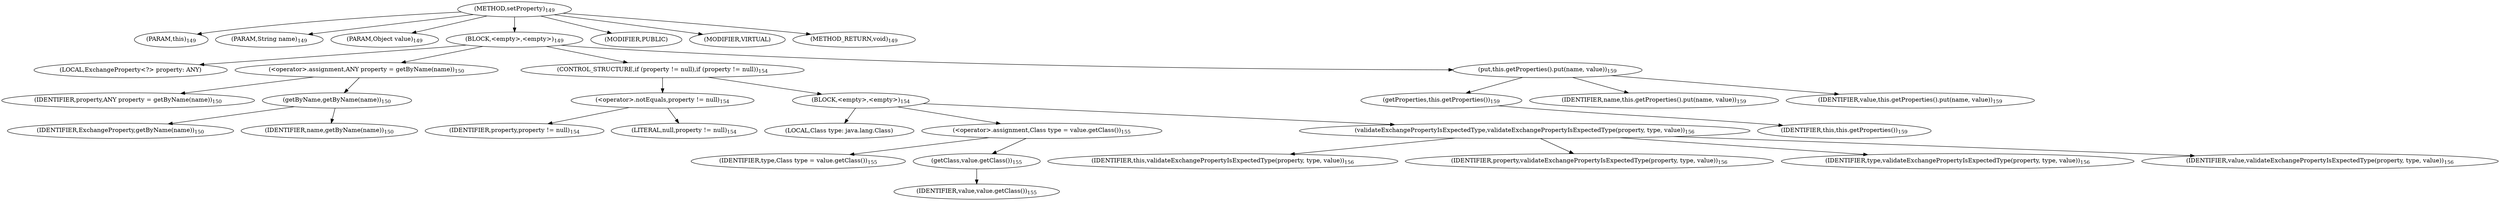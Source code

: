digraph "setProperty" {  
"434" [label = <(METHOD,setProperty)<SUB>149</SUB>> ]
"34" [label = <(PARAM,this)<SUB>149</SUB>> ]
"435" [label = <(PARAM,String name)<SUB>149</SUB>> ]
"436" [label = <(PARAM,Object value)<SUB>149</SUB>> ]
"437" [label = <(BLOCK,&lt;empty&gt;,&lt;empty&gt;)<SUB>149</SUB>> ]
"438" [label = <(LOCAL,ExchangeProperty&lt;?&gt; property: ANY)> ]
"439" [label = <(&lt;operator&gt;.assignment,ANY property = getByName(name))<SUB>150</SUB>> ]
"440" [label = <(IDENTIFIER,property,ANY property = getByName(name))<SUB>150</SUB>> ]
"441" [label = <(getByName,getByName(name))<SUB>150</SUB>> ]
"442" [label = <(IDENTIFIER,ExchangeProperty,getByName(name))<SUB>150</SUB>> ]
"443" [label = <(IDENTIFIER,name,getByName(name))<SUB>150</SUB>> ]
"444" [label = <(CONTROL_STRUCTURE,if (property != null),if (property != null))<SUB>154</SUB>> ]
"445" [label = <(&lt;operator&gt;.notEquals,property != null)<SUB>154</SUB>> ]
"446" [label = <(IDENTIFIER,property,property != null)<SUB>154</SUB>> ]
"447" [label = <(LITERAL,null,property != null)<SUB>154</SUB>> ]
"448" [label = <(BLOCK,&lt;empty&gt;,&lt;empty&gt;)<SUB>154</SUB>> ]
"449" [label = <(LOCAL,Class type: java.lang.Class)> ]
"450" [label = <(&lt;operator&gt;.assignment,Class type = value.getClass())<SUB>155</SUB>> ]
"451" [label = <(IDENTIFIER,type,Class type = value.getClass())<SUB>155</SUB>> ]
"452" [label = <(getClass,value.getClass())<SUB>155</SUB>> ]
"453" [label = <(IDENTIFIER,value,value.getClass())<SUB>155</SUB>> ]
"454" [label = <(validateExchangePropertyIsExpectedType,validateExchangePropertyIsExpectedType(property, type, value))<SUB>156</SUB>> ]
"33" [label = <(IDENTIFIER,this,validateExchangePropertyIsExpectedType(property, type, value))<SUB>156</SUB>> ]
"455" [label = <(IDENTIFIER,property,validateExchangePropertyIsExpectedType(property, type, value))<SUB>156</SUB>> ]
"456" [label = <(IDENTIFIER,type,validateExchangePropertyIsExpectedType(property, type, value))<SUB>156</SUB>> ]
"457" [label = <(IDENTIFIER,value,validateExchangePropertyIsExpectedType(property, type, value))<SUB>156</SUB>> ]
"458" [label = <(put,this.getProperties().put(name, value))<SUB>159</SUB>> ]
"459" [label = <(getProperties,this.getProperties())<SUB>159</SUB>> ]
"35" [label = <(IDENTIFIER,this,this.getProperties())<SUB>159</SUB>> ]
"460" [label = <(IDENTIFIER,name,this.getProperties().put(name, value))<SUB>159</SUB>> ]
"461" [label = <(IDENTIFIER,value,this.getProperties().put(name, value))<SUB>159</SUB>> ]
"462" [label = <(MODIFIER,PUBLIC)> ]
"463" [label = <(MODIFIER,VIRTUAL)> ]
"464" [label = <(METHOD_RETURN,void)<SUB>149</SUB>> ]
  "434" -> "34" 
  "434" -> "435" 
  "434" -> "436" 
  "434" -> "437" 
  "434" -> "462" 
  "434" -> "463" 
  "434" -> "464" 
  "437" -> "438" 
  "437" -> "439" 
  "437" -> "444" 
  "437" -> "458" 
  "439" -> "440" 
  "439" -> "441" 
  "441" -> "442" 
  "441" -> "443" 
  "444" -> "445" 
  "444" -> "448" 
  "445" -> "446" 
  "445" -> "447" 
  "448" -> "449" 
  "448" -> "450" 
  "448" -> "454" 
  "450" -> "451" 
  "450" -> "452" 
  "452" -> "453" 
  "454" -> "33" 
  "454" -> "455" 
  "454" -> "456" 
  "454" -> "457" 
  "458" -> "459" 
  "458" -> "460" 
  "458" -> "461" 
  "459" -> "35" 
}

